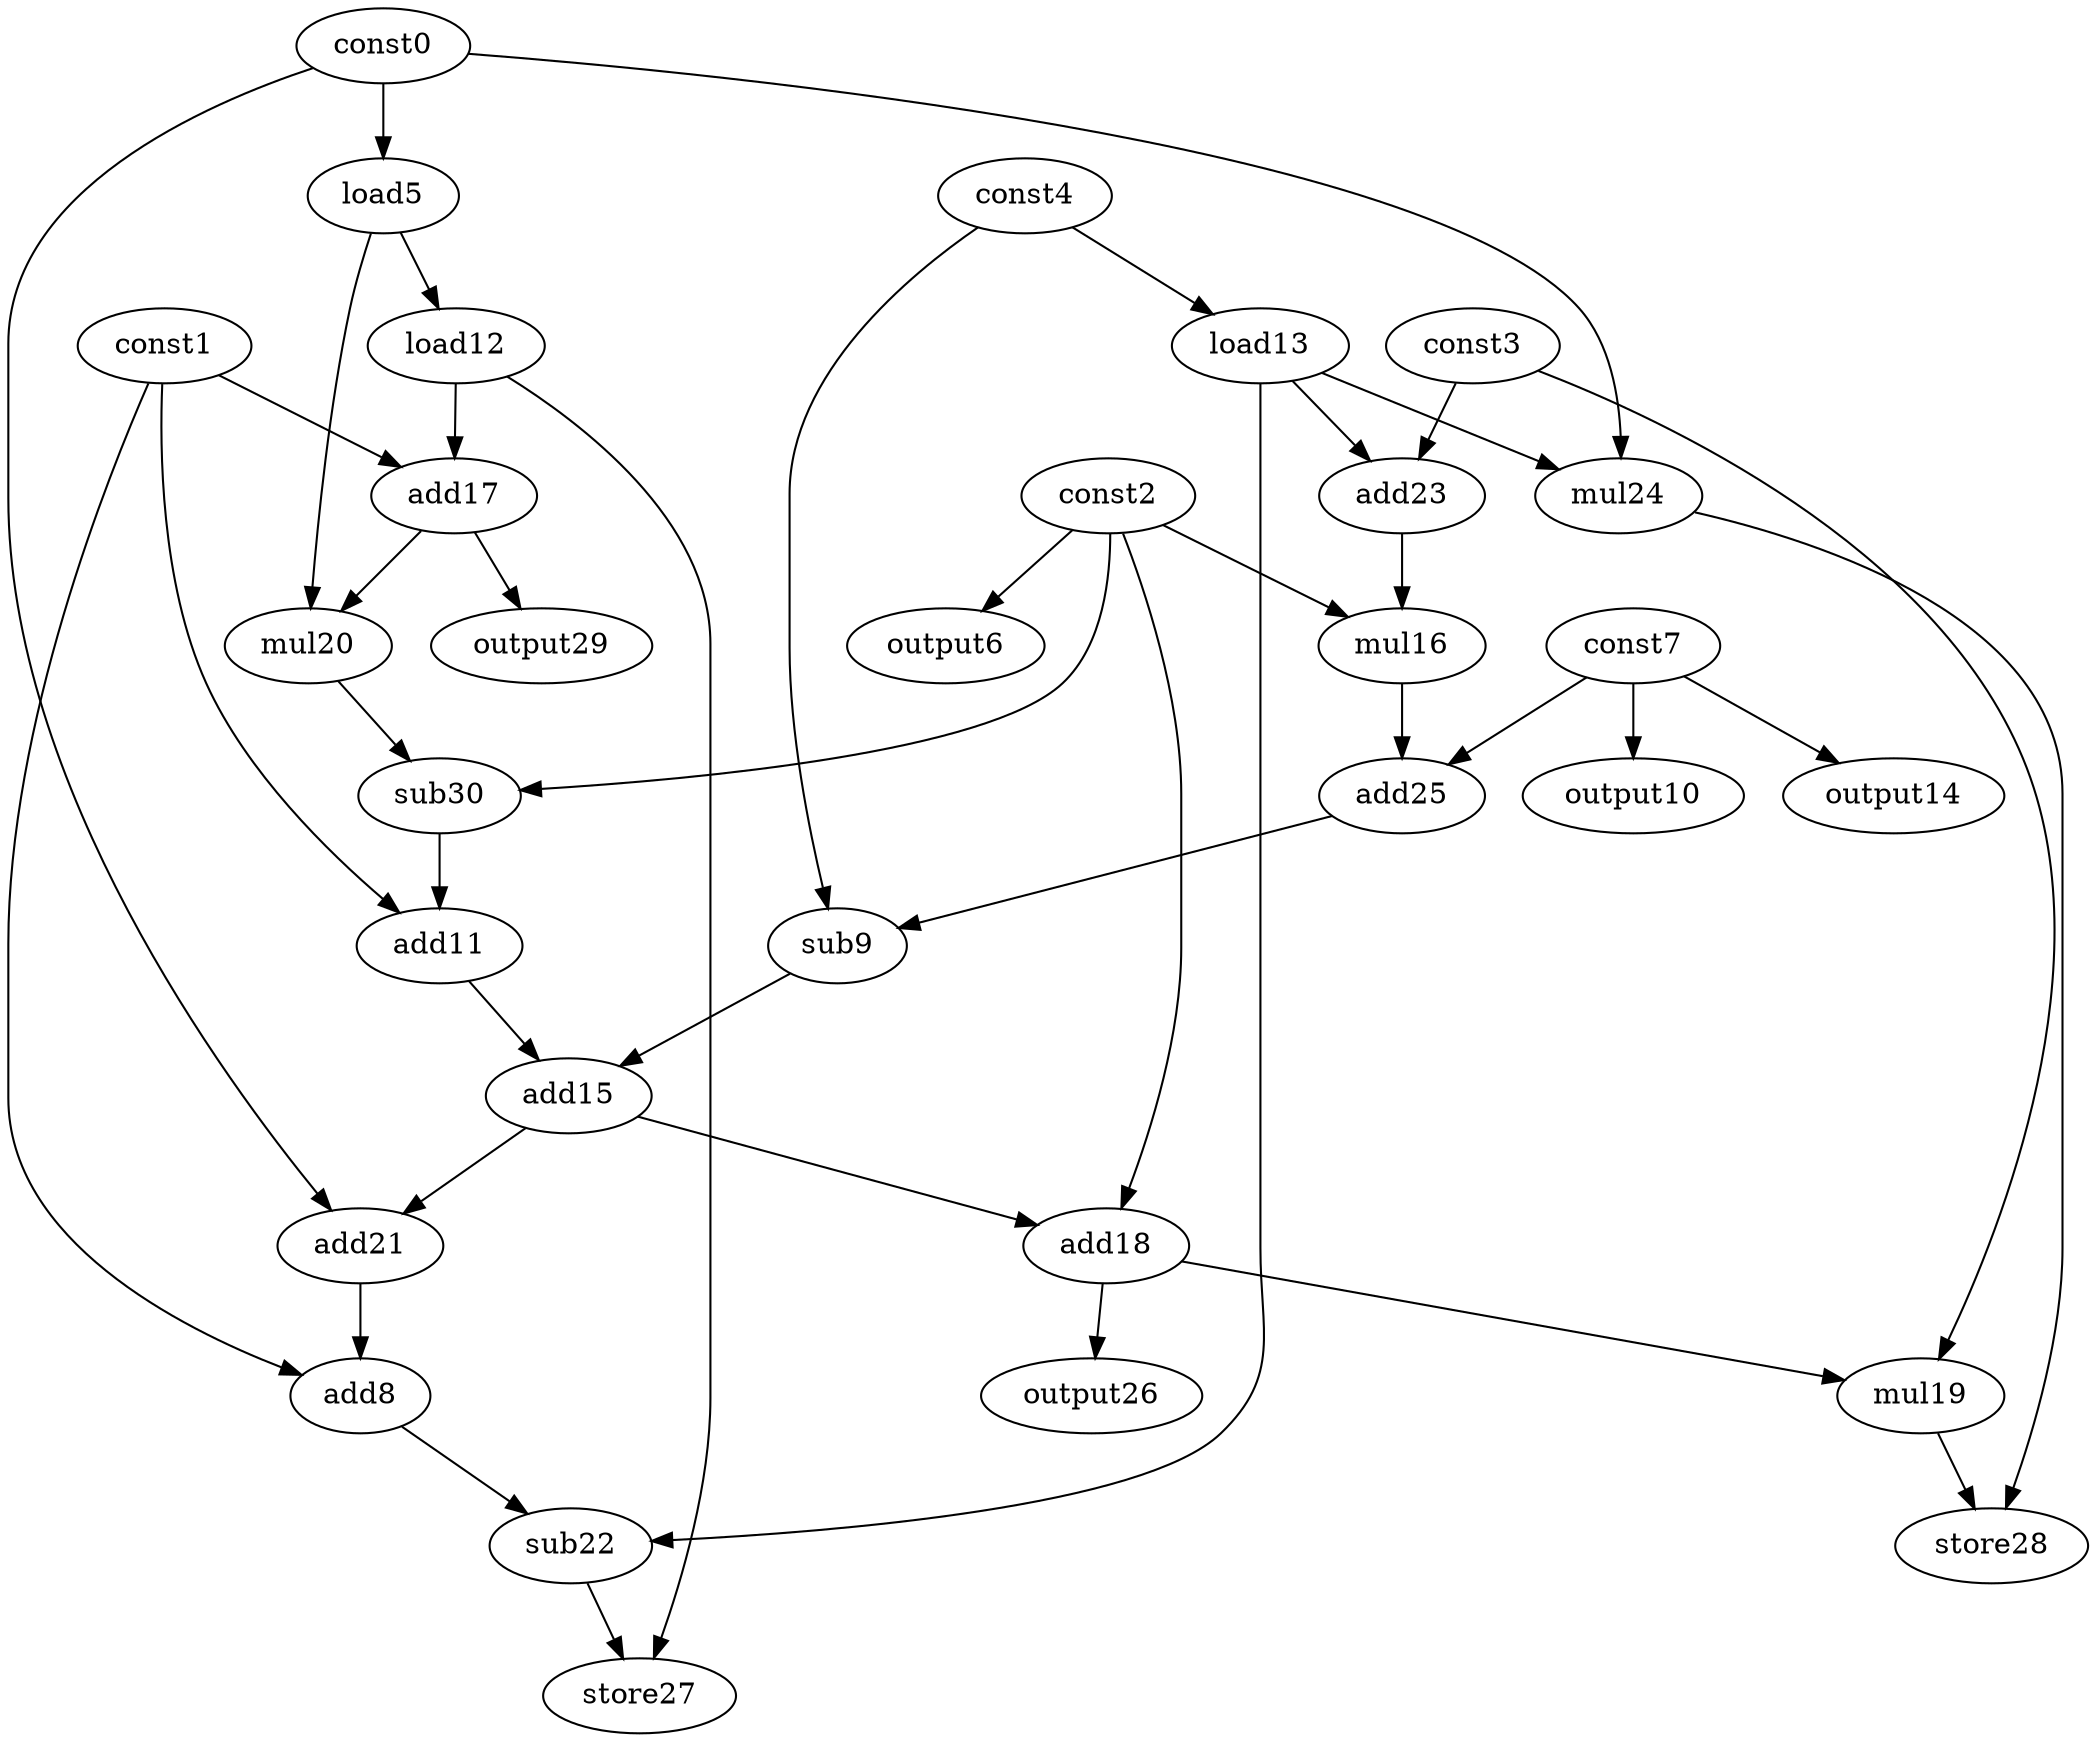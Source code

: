 digraph G { 
const0[opcode=const]; 
const1[opcode=const]; 
const2[opcode=const]; 
const3[opcode=const]; 
const4[opcode=const]; 
load5[opcode=load]; 
output6[opcode=output]; 
const7[opcode=const]; 
add8[opcode=add]; 
sub9[opcode=sub]; 
output10[opcode=output]; 
add11[opcode=add]; 
load12[opcode=load]; 
load13[opcode=load]; 
output14[opcode=output]; 
add15[opcode=add]; 
mul16[opcode=mul]; 
add17[opcode=add]; 
add18[opcode=add]; 
mul19[opcode=mul]; 
mul20[opcode=mul]; 
add21[opcode=add]; 
sub22[opcode=sub]; 
add23[opcode=add]; 
mul24[opcode=mul]; 
add25[opcode=add]; 
output26[opcode=output]; 
store27[opcode=store]; 
store28[opcode=store]; 
output29[opcode=output]; 
sub30[opcode=sub]; 
const0->load5[operand=0];
const2->output6[operand=0];
const7->output10[operand=0];
const4->load13[operand=0];
const7->output14[operand=0];
load5->load12[operand=0];
const3->add23[operand=0];
load13->add23[operand=1];
const0->mul24[operand=0];
load13->mul24[operand=1];
const2->mul16[operand=0];
add23->mul16[operand=1];
const1->add17[operand=0];
load12->add17[operand=1];
add17->mul20[operand=0];
load5->mul20[operand=1];
mul16->add25[operand=0];
const7->add25[operand=1];
add17->output29[operand=0];
add25->sub9[operand=0];
const4->sub9[operand=1];
const2->sub30[operand=0];
mul20->sub30[operand=1];
const1->add11[operand=0];
sub30->add11[operand=1];
sub9->add15[operand=0];
add11->add15[operand=1];
const2->add18[operand=0];
add15->add18[operand=1];
const0->add21[operand=0];
add15->add21[operand=1];
const1->add8[operand=0];
add21->add8[operand=1];
add18->mul19[operand=0];
const3->mul19[operand=1];
add18->output26[operand=0];
add8->sub22[operand=0];
load13->sub22[operand=1];
mul24->store28[operand=0];
mul19->store28[operand=1];
load12->store27[operand=0];
sub22->store27[operand=1];
}
